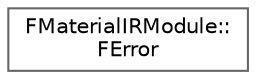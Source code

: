 digraph "Graphical Class Hierarchy"
{
 // INTERACTIVE_SVG=YES
 // LATEX_PDF_SIZE
  bgcolor="transparent";
  edge [fontname=Helvetica,fontsize=10,labelfontname=Helvetica,labelfontsize=10];
  node [fontname=Helvetica,fontsize=10,shape=box,height=0.2,width=0.4];
  rankdir="LR";
  Node0 [id="Node000000",label="FMaterialIRModule::\lFError",height=0.2,width=0.4,color="grey40", fillcolor="white", style="filled",URL="$d9/d2b/structFMaterialIRModule_1_1FError.html",tooltip=" "];
}
